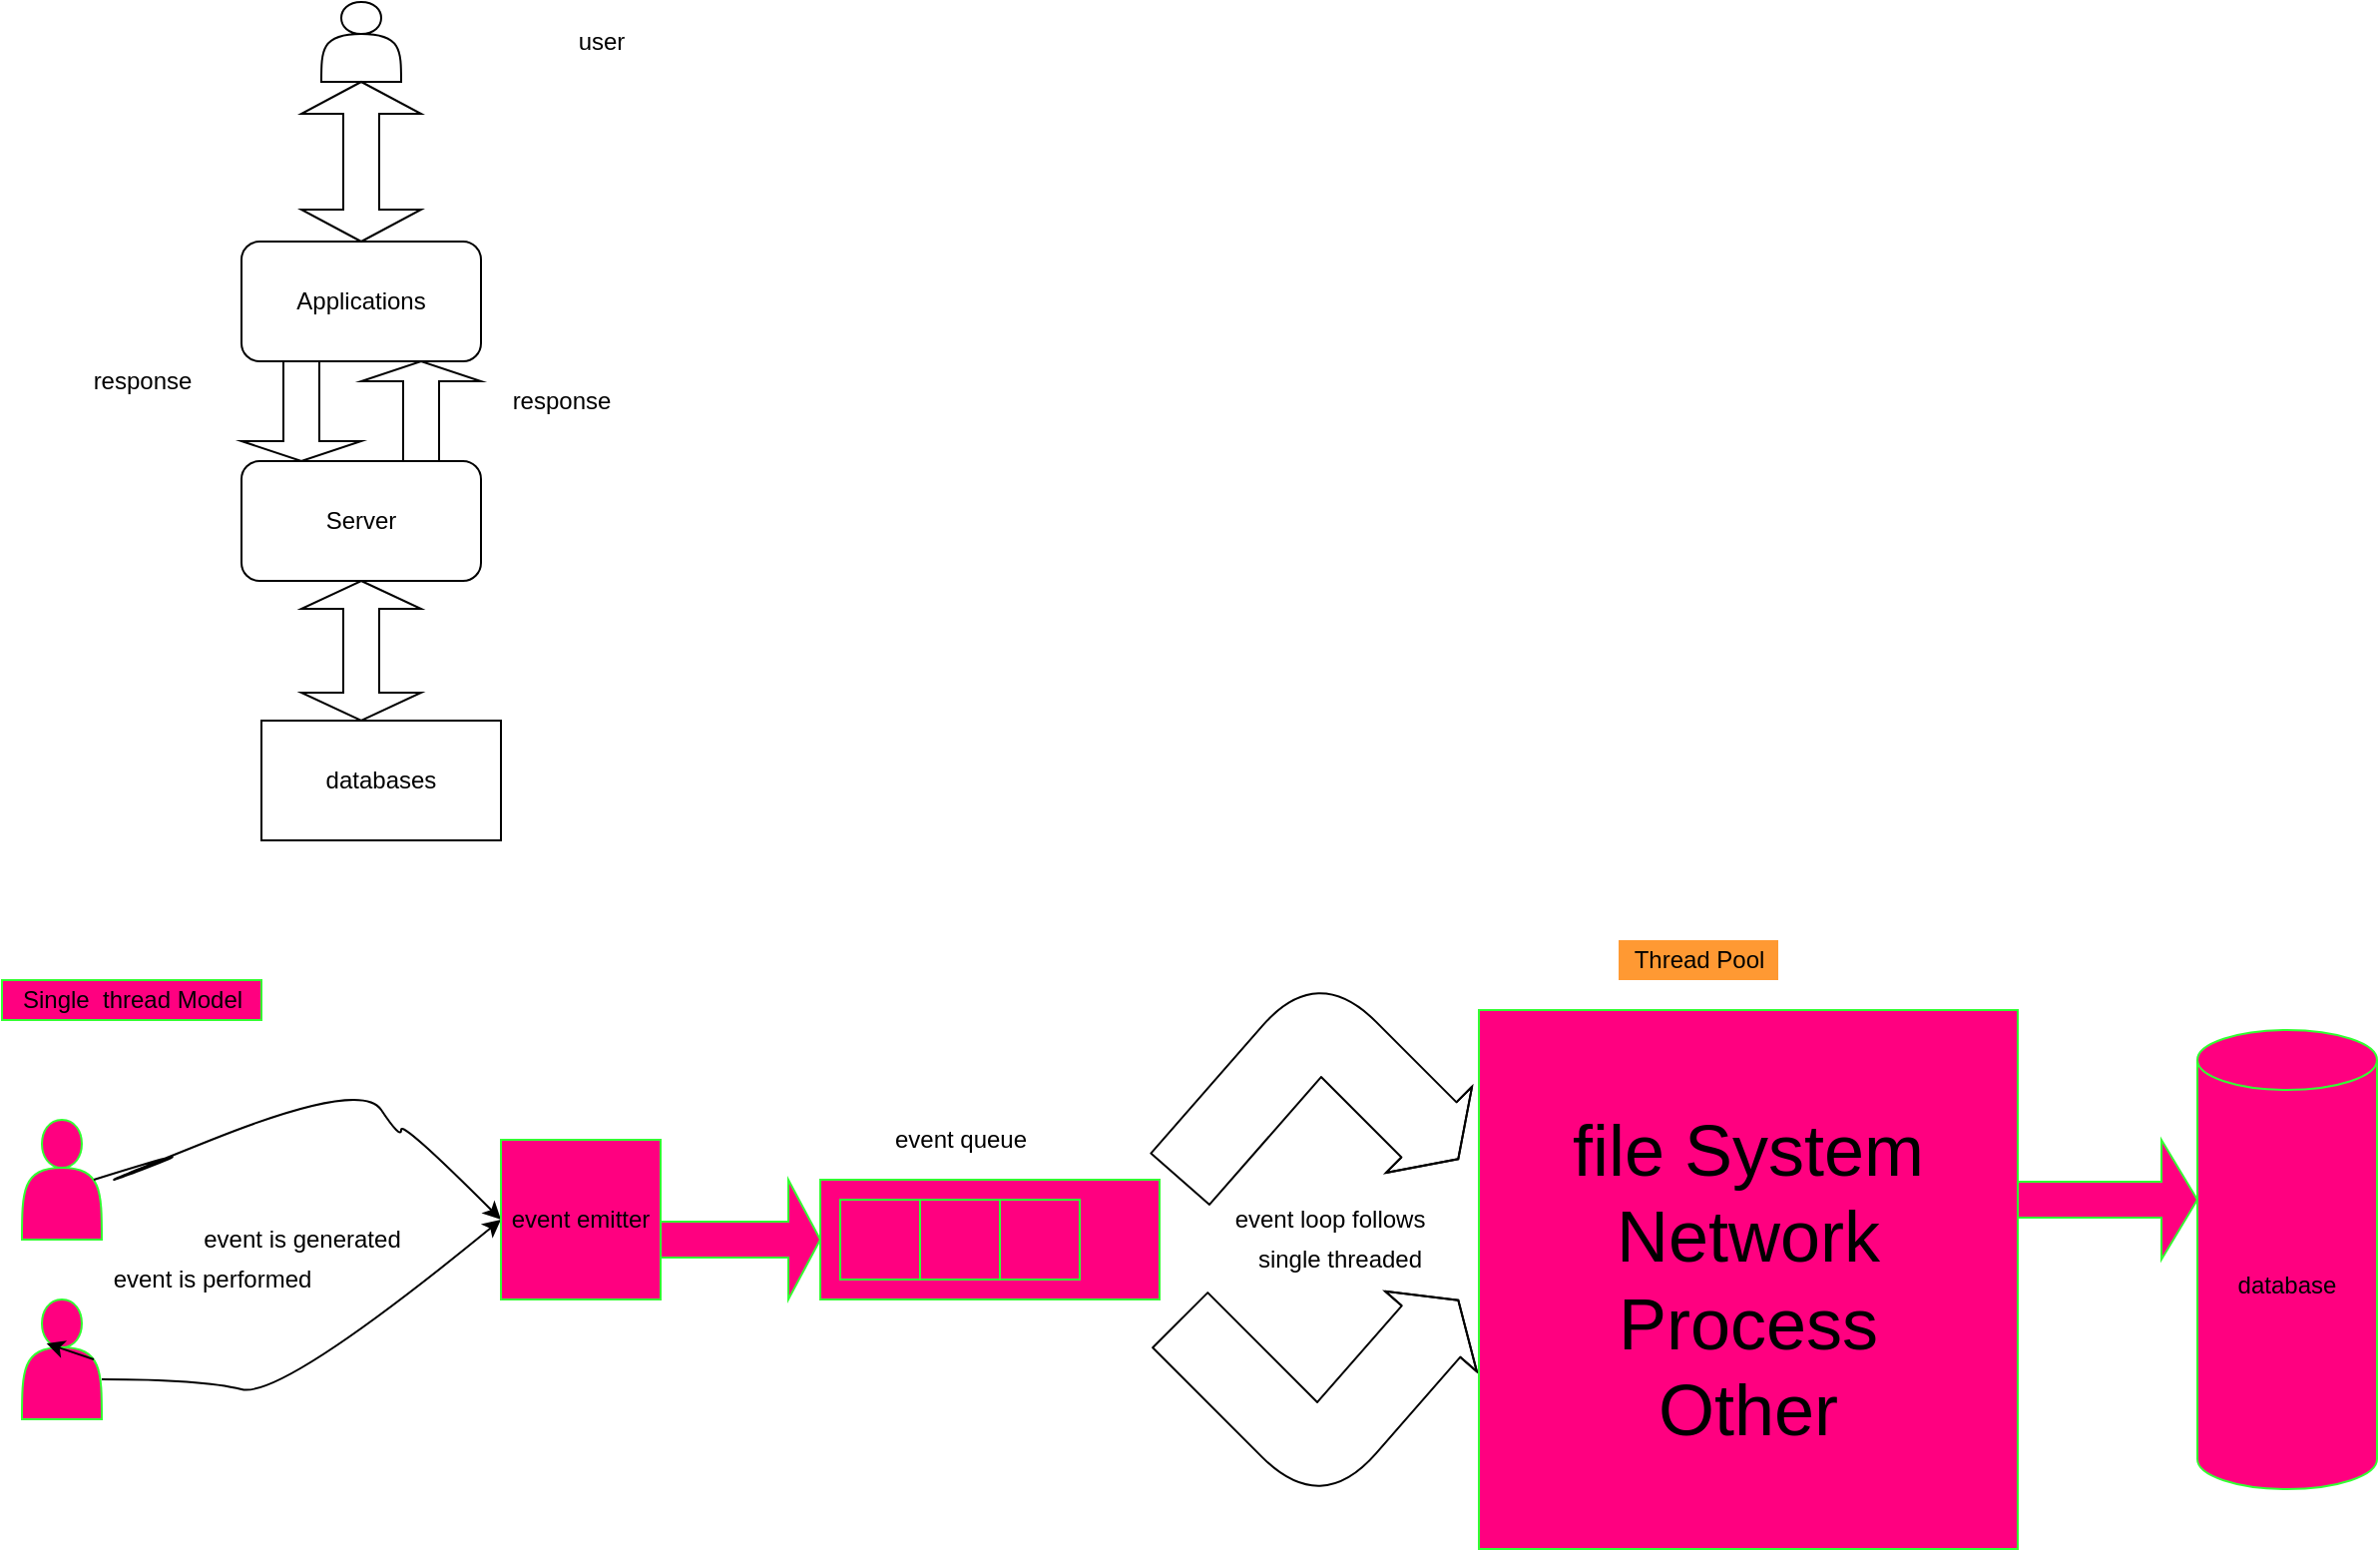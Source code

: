 <mxfile>
    <diagram id="esef7MJckAk1FUGewPoN" name="Page-1">
        <mxGraphModel dx="715" dy="440" grid="1" gridSize="10" guides="1" tooltips="1" connect="1" arrows="1" fold="1" page="1" pageScale="1" pageWidth="850" pageHeight="1100" math="0" shadow="0">
            <root>
                <mxCell id="0"/>
                <mxCell id="1" parent="0"/>
                <mxCell id="2" value="Applications" style="rounded=1;whiteSpace=wrap;html=1;" parent="1" vertex="1">
                    <mxGeometry x="150" y="170" width="120" height="60" as="geometry"/>
                </mxCell>
                <mxCell id="3" value="Server" style="rounded=1;whiteSpace=wrap;html=1;" parent="1" vertex="1">
                    <mxGeometry x="150" y="280" width="120" height="60" as="geometry"/>
                </mxCell>
                <mxCell id="4" value="databases" style="rounded=0;whiteSpace=wrap;html=1;" parent="1" vertex="1">
                    <mxGeometry x="160" y="410" width="120" height="60" as="geometry"/>
                </mxCell>
                <mxCell id="7" value="" style="shape=actor;whiteSpace=wrap;html=1;" parent="1" vertex="1">
                    <mxGeometry x="190" y="50" width="40" height="40" as="geometry"/>
                </mxCell>
                <mxCell id="9" value="user" style="text;html=1;align=center;verticalAlign=middle;resizable=0;points=[];autosize=1;strokeColor=none;fillColor=none;" parent="1" vertex="1">
                    <mxGeometry x="310" y="60" width="40" height="20" as="geometry"/>
                </mxCell>
                <mxCell id="10" value="" style="shape=singleArrow;direction=north;whiteSpace=wrap;html=1;" parent="1" vertex="1">
                    <mxGeometry x="210" y="230" width="60" height="50" as="geometry"/>
                </mxCell>
                <mxCell id="11" value="" style="shape=singleArrow;direction=south;whiteSpace=wrap;html=1;" parent="1" vertex="1">
                    <mxGeometry x="150" y="230" width="60" height="50" as="geometry"/>
                </mxCell>
                <mxCell id="12" value="response" style="text;html=1;align=center;verticalAlign=middle;resizable=0;points=[];autosize=1;strokeColor=none;fillColor=none;" parent="1" vertex="1">
                    <mxGeometry x="280" y="240" width="60" height="20" as="geometry"/>
                </mxCell>
                <mxCell id="13" value="response" style="text;html=1;align=center;verticalAlign=middle;resizable=0;points=[];autosize=1;strokeColor=none;fillColor=none;" parent="1" vertex="1">
                    <mxGeometry x="70" y="230" width="60" height="20" as="geometry"/>
                </mxCell>
                <mxCell id="15" value="" style="shape=doubleArrow;direction=south;whiteSpace=wrap;html=1;" parent="1" vertex="1">
                    <mxGeometry x="180" y="340" width="60" height="70" as="geometry"/>
                </mxCell>
                <mxCell id="16" value="" style="shape=doubleArrow;direction=south;whiteSpace=wrap;html=1;" parent="1" vertex="1">
                    <mxGeometry x="180" y="90" width="60" height="80" as="geometry"/>
                </mxCell>
                <mxCell id="17" value="Single&amp;nbsp; thread Model&lt;br&gt;" style="text;html=1;align=center;verticalAlign=middle;resizable=0;points=[];autosize=1;strokeColor=#33FF33;fillColor=#FF0080;" parent="1" vertex="1">
                    <mxGeometry x="30" y="540" width="130" height="20" as="geometry"/>
                </mxCell>
                <mxCell id="18" value="" style="shape=actor;whiteSpace=wrap;html=1;strokeColor=#33FF33;fillColor=#FF0080;" parent="1" vertex="1">
                    <mxGeometry x="40" y="610" width="40" height="60" as="geometry"/>
                </mxCell>
                <mxCell id="19" value="" style="shape=actor;whiteSpace=wrap;html=1;strokeColor=#33FF33;fillColor=#FF0080;" parent="1" vertex="1">
                    <mxGeometry x="40" y="700" width="40" height="60" as="geometry"/>
                </mxCell>
                <mxCell id="20" style="edgeStyle=none;html=1;exitX=0.9;exitY=0.5;exitDx=0;exitDy=0;exitPerimeter=0;entryX=0.308;entryY=0.367;entryDx=0;entryDy=0;entryPerimeter=0;" parent="1" source="19" target="19" edge="1">
                    <mxGeometry relative="1" as="geometry"/>
                </mxCell>
                <mxCell id="21" value="event is performed" style="text;html=1;align=center;verticalAlign=middle;resizable=0;points=[];autosize=1;strokeColor=none;fillColor=none;" parent="1" vertex="1">
                    <mxGeometry x="80" y="680" width="110" height="20" as="geometry"/>
                </mxCell>
                <mxCell id="22" value="" style="curved=1;endArrow=classic;html=1;" parent="1" edge="1">
                    <mxGeometry width="50" height="50" relative="1" as="geometry">
                        <mxPoint x="80" y="740" as="sourcePoint"/>
                        <mxPoint x="280" y="660" as="targetPoint"/>
                        <Array as="points">
                            <mxPoint x="130" y="740"/>
                            <mxPoint x="170" y="750"/>
                        </Array>
                    </mxGeometry>
                </mxCell>
                <mxCell id="23" value="" style="curved=1;endArrow=classic;html=1;exitX=0.9;exitY=0.5;exitDx=0;exitDy=0;exitPerimeter=0;" parent="1" source="18" edge="1">
                    <mxGeometry width="50" height="50" relative="1" as="geometry">
                        <mxPoint x="340" y="650" as="sourcePoint"/>
                        <mxPoint x="280" y="660" as="targetPoint"/>
                        <Array as="points">
                            <mxPoint x="140" y="620"/>
                            <mxPoint x="60" y="650"/>
                            <mxPoint x="210" y="590"/>
                            <mxPoint x="230" y="620"/>
                            <mxPoint x="230" y="610"/>
                        </Array>
                    </mxGeometry>
                </mxCell>
                <mxCell id="24" value="event emitter" style="whiteSpace=wrap;html=1;aspect=fixed;strokeColor=#33FF33;fillColor=#FF0080;" parent="1" vertex="1">
                    <mxGeometry x="280" y="620" width="80" height="80" as="geometry"/>
                </mxCell>
                <mxCell id="25" value="event is generated" style="text;html=1;align=center;verticalAlign=middle;resizable=0;points=[];autosize=1;strokeColor=none;fillColor=none;" parent="1" vertex="1">
                    <mxGeometry x="125" y="660" width="110" height="20" as="geometry"/>
                </mxCell>
                <mxCell id="28" value="" style="shape=singleArrow;whiteSpace=wrap;html=1;strokeColor=#33FF33;fillColor=#FF0080;" parent="1" vertex="1">
                    <mxGeometry x="360" y="640" width="80" height="60" as="geometry"/>
                </mxCell>
                <mxCell id="29" value="" style="rounded=0;whiteSpace=wrap;html=1;strokeColor=#33FF33;fillColor=#FF0080;" parent="1" vertex="1">
                    <mxGeometry x="440" y="640" width="170" height="60" as="geometry"/>
                </mxCell>
                <mxCell id="30" value="" style="whiteSpace=wrap;html=1;aspect=fixed;strokeColor=#33FF33;fillColor=#FF0080;" parent="1" vertex="1">
                    <mxGeometry x="450" y="650" width="40" height="40" as="geometry"/>
                </mxCell>
                <mxCell id="31" value="" style="whiteSpace=wrap;html=1;aspect=fixed;strokeColor=#33FF33;fillColor=#FF0080;" parent="1" vertex="1">
                    <mxGeometry x="490" y="650" width="40" height="40" as="geometry"/>
                </mxCell>
                <mxCell id="32" value="" style="whiteSpace=wrap;html=1;aspect=fixed;strokeColor=#33FF33;fillColor=#FF0080;" parent="1" vertex="1">
                    <mxGeometry x="530" y="650" width="40" height="40" as="geometry"/>
                </mxCell>
                <mxCell id="34" value="event queue" style="text;html=1;align=center;verticalAlign=middle;resizable=0;points=[];autosize=1;strokeColor=none;fillColor=none;" parent="1" vertex="1">
                    <mxGeometry x="470" y="610" width="80" height="20" as="geometry"/>
                </mxCell>
                <mxCell id="35" value="" style="shape=flexArrow;endArrow=classic;html=1;width=39;endSize=6.58;endWidth=21;" parent="1" edge="1">
                    <mxGeometry width="50" height="50" relative="1" as="geometry">
                        <mxPoint x="620" y="640" as="sourcePoint"/>
                        <mxPoint x="760" y="630" as="targetPoint"/>
                        <Array as="points">
                            <mxPoint x="690" y="560"/>
                        </Array>
                    </mxGeometry>
                </mxCell>
                <mxCell id="37" value="" style="shape=flexArrow;endArrow=classic;html=1;width=39;endSize=6.58;endWidth=21;" parent="1" edge="1">
                    <mxGeometry width="50" height="50" relative="1" as="geometry">
                        <mxPoint x="620" y="710" as="sourcePoint"/>
                        <mxPoint x="760" y="700" as="targetPoint"/>
                        <Array as="points">
                            <mxPoint x="690" y="780"/>
                        </Array>
                    </mxGeometry>
                </mxCell>
                <mxCell id="38" value="event loop follows" style="text;html=1;align=center;verticalAlign=middle;resizable=0;points=[];autosize=1;strokeColor=none;fillColor=none;" parent="1" vertex="1">
                    <mxGeometry x="640" y="650" width="110" height="20" as="geometry"/>
                </mxCell>
                <mxCell id="39" value="single threaded" style="text;html=1;align=center;verticalAlign=middle;resizable=0;points=[];autosize=1;strokeColor=none;fillColor=none;" parent="1" vertex="1">
                    <mxGeometry x="650" y="670" width="100" height="20" as="geometry"/>
                </mxCell>
                <mxCell id="40" value="database" style="shape=cylinder3;whiteSpace=wrap;html=1;boundedLbl=1;backgroundOutline=1;size=15;strokeColor=#33FF33;fillColor=#FF0080;" parent="1" vertex="1">
                    <mxGeometry x="1130" y="565" width="90" height="230" as="geometry"/>
                </mxCell>
                <mxCell id="41" value="&lt;font style=&quot;font-size: 36px&quot;&gt;file System&lt;br&gt;Network&lt;br&gt;Process&lt;br&gt;Other&lt;/font&gt;" style="whiteSpace=wrap;html=1;aspect=fixed;strokeColor=#33FF33;fillColor=#FF0080;" parent="1" vertex="1">
                    <mxGeometry x="770" y="555" width="270" height="270" as="geometry"/>
                </mxCell>
                <mxCell id="43" value="" style="shape=singleArrow;whiteSpace=wrap;html=1;strokeColor=#33FF33;fillColor=#FF0080;" parent="1" vertex="1">
                    <mxGeometry x="1040" y="620" width="90" height="60" as="geometry"/>
                </mxCell>
                <mxCell id="44" value="Thread Pool" style="text;html=1;align=center;verticalAlign=middle;resizable=0;points=[];autosize=1;strokeColor=none;fillColor=#FF9933;" vertex="1" parent="1">
                    <mxGeometry x="840" y="520" width="80" height="20" as="geometry"/>
                </mxCell>
            </root>
        </mxGraphModel>
    </diagram>
</mxfile>
